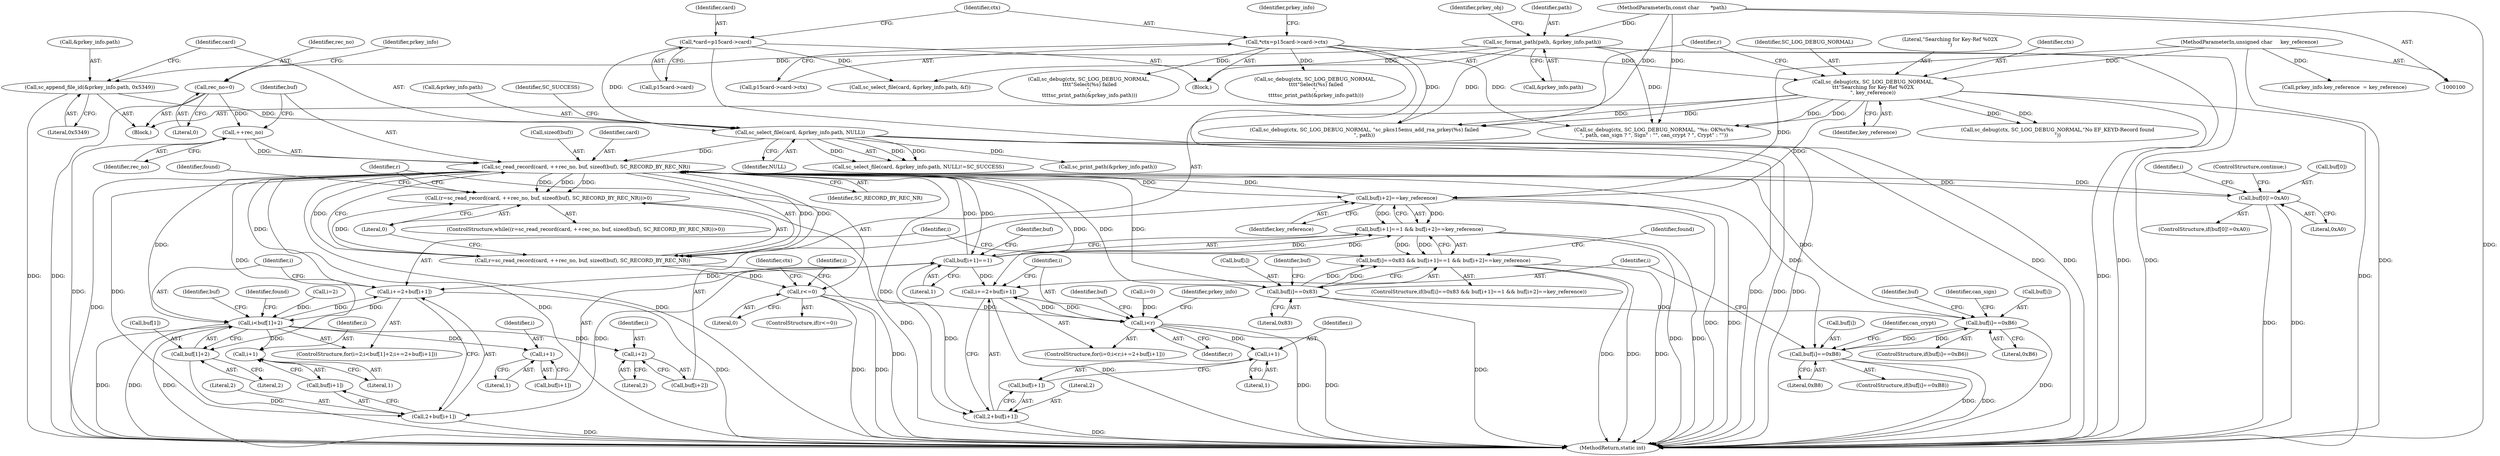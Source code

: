 digraph "0_OpenSC_8fe377e93b4b56060e5bbfb6f3142ceaeca744fa_20@API" {
"1000278" [label="(Call,sc_read_record(card, ++rec_no, buf, sizeof(buf), SC_RECORD_BY_REC_NR))"];
"1000249" [label="(Call,sc_select_file(card, &prkey_info.path, NULL))"];
"1000110" [label="(Call,*card=p15card->card)"];
"1000241" [label="(Call,sc_append_file_id(&prkey_info.path, 0x5349))"];
"1000166" [label="(Call,sc_format_path(path, &prkey_info.path))"];
"1000102" [label="(MethodParameterIn,const char       *path)"];
"1000280" [label="(Call,++rec_no)"];
"1000223" [label="(Call,rec_no=0)"];
"1000335" [label="(Call,buf[i+2]==key_reference)"];
"1000278" [label="(Call,sc_read_record(card, ++rec_no, buf, sizeof(buf), SC_RECORD_BY_REC_NR))"];
"1000322" [label="(Call,buf[i]==0x83)"];
"1000293" [label="(Call,buf[0]!=0xA0)"];
"1000328" [label="(Call,buf[i+1]==1)"];
"1000269" [label="(Call,sc_debug(ctx, SC_LOG_DEBUG_NORMAL,\n\t\t\t\"Searching for Key-Ref %02X\n\", key_reference))"];
"1000116" [label="(Call,*ctx=p15card->card->ctx)"];
"1000104" [label="(MethodParameterIn,unsigned char     key_reference)"];
"1000275" [label="(Call,(r=sc_read_record(card, ++rec_no, buf, sizeof(buf), SC_RECORD_BY_REC_NR))>0)"];
"1000276" [label="(Call,r=sc_read_record(card, ++rec_no, buf, sizeof(buf), SC_RECORD_BY_REC_NR))"];
"1000348" [label="(Call,r<=0)"];
"1000362" [label="(Call,i<r)"];
"1000365" [label="(Call,i+=2+buf[i+1])"];
"1000371" [label="(Call,i+1)"];
"1000303" [label="(Call,i<buf[1]+2)"];
"1000310" [label="(Call,i+=2+buf[i+1])"];
"1000316" [label="(Call,i+1)"];
"1000331" [label="(Call,i+1)"];
"1000338" [label="(Call,i+2)"];
"1000305" [label="(Call,buf[1]+2)"];
"1000312" [label="(Call,2+buf[i+1])"];
"1000321" [label="(Call,buf[i]==0x83 && buf[i+1]==1 && buf[i+2]==key_reference)"];
"1000376" [label="(Call,buf[i]==0xB6)"];
"1000384" [label="(Call,buf[i]==0xB8)"];
"1000327" [label="(Call,buf[i+1]==1 && buf[i+2]==key_reference)"];
"1000367" [label="(Call,2+buf[i+1])"];
"1000283" [label="(Call,sizeof(buf))"];
"1000224" [label="(Identifier,rec_no)"];
"1000241" [label="(Call,sc_append_file_id(&prkey_info.path, 0x5349))"];
"1000388" [label="(Literal,0xB8)"];
"1000385" [label="(Call,buf[i])"];
"1000275" [label="(Call,(r=sc_read_record(card, ++rec_no, buf, sizeof(buf), SC_RECORD_BY_REC_NR))>0)"];
"1000359" [label="(Call,i=0)"];
"1000279" [label="(Identifier,card)"];
"1000277" [label="(Identifier,r)"];
"1000118" [label="(Call,p15card->card->ctx)"];
"1000367" [label="(Call,2+buf[i+1])"];
"1000166" [label="(Call,sc_format_path(path, &prkey_info.path))"];
"1000386" [label="(Identifier,buf)"];
"1000335" [label="(Call,buf[i+2]==key_reference)"];
"1000250" [label="(Identifier,card)"];
"1000272" [label="(Literal,\"Searching for Key-Ref %02X\n\")"];
"1000369" [label="(Call,buf[i+1])"];
"1000442" [label="(Identifier,prkey_info)"];
"1000364" [label="(Identifier,r)"];
"1000375" [label="(ControlStructure,if(buf[i]==0xB6))"];
"1000301" [label="(Identifier,i)"];
"1000405" [label="(Call,sc_debug(ctx, SC_LOG_DEBUG_NORMAL,\n \t\t\t\t\"Select(%s) failed\n\",\n \t\t\t\tsc_print_path(&prkey_info.path)))"];
"1000332" [label="(Identifier,i)"];
"1000371" [label="(Call,i+1)"];
"1000298" [label="(ControlStructure,continue;)"];
"1000362" [label="(Call,i<r)"];
"1000312" [label="(Call,2+buf[i+1])"];
"1000297" [label="(Literal,0xA0)"];
"1000225" [label="(Literal,0)"];
"1000246" [label="(Literal,0x5349)"];
"1000322" [label="(Call,buf[i]==0x83)"];
"1000131" [label="(Identifier,prkey_info)"];
"1000270" [label="(Identifier,ctx)"];
"1000316" [label="(Call,i+1)"];
"1000339" [label="(Identifier,i)"];
"1000116" [label="(Call,*ctx=p15card->card->ctx)"];
"1000258" [label="(Call,sc_debug(ctx, SC_LOG_DEBUG_NORMAL,\n \t\t\t\t\"Select(%s) failed\n\",\n \t\t\t\tsc_print_path(&prkey_info.path)))"];
"1000330" [label="(Identifier,buf)"];
"1000299" [label="(ControlStructure,for(i=2;i<buf[1]+2;i+=2+buf[i+1]))"];
"1000496" [label="(MethodReturn,static int)"];
"1000336" [label="(Call,buf[i+2])"];
"1000366" [label="(Identifier,i)"];
"1000329" [label="(Call,buf[i+1])"];
"1000168" [label="(Call,&prkey_info.path)"];
"1000324" [label="(Identifier,buf)"];
"1000286" [label="(Literal,0)"];
"1000333" [label="(Literal,1)"];
"1000230" [label="(Identifier,prkey_info)"];
"1000327" [label="(Call,buf[i+1]==1 && buf[i+2]==key_reference)"];
"1000341" [label="(Identifier,key_reference)"];
"1000345" [label="(Identifier,found)"];
"1000117" [label="(Identifier,ctx)"];
"1000376" [label="(Call,buf[i]==0xB6)"];
"1000382" [label="(Identifier,can_sign)"];
"1000384" [label="(Call,buf[i]==0xB8)"];
"1000323" [label="(Call,buf[i])"];
"1000326" [label="(Literal,0x83)"];
"1000242" [label="(Call,&prkey_info.path)"];
"1000352" [label="(Call,sc_debug(ctx, SC_LOG_DEBUG_NORMAL,\"No EF_KEYD-Record found\n\"))"];
"1000282" [label="(Identifier,buf)"];
"1000306" [label="(Call,buf[1])"];
"1000102" [label="(MethodParameterIn,const char       *path)"];
"1000350" [label="(Literal,0)"];
"1000303" [label="(Call,i<buf[1]+2)"];
"1000300" [label="(Call,i=2)"];
"1000334" [label="(Literal,1)"];
"1000305" [label="(Call,buf[1]+2)"];
"1000474" [label="(Call,sc_debug(ctx, SC_LOG_DEBUG_NORMAL, \"sc_pkcs15emu_add_rsa_prkey(%s) failed\n\", path))"];
"1000104" [label="(MethodParameterIn,unsigned char     key_reference)"];
"1000285" [label="(Identifier,SC_RECORD_BY_REC_NR)"];
"1000309" [label="(Literal,2)"];
"1000343" [label="(Identifier,found)"];
"1000383" [label="(ControlStructure,if(buf[i]==0xB8))"];
"1000314" [label="(Call,buf[i+1])"];
"1000380" [label="(Literal,0xB6)"];
"1000337" [label="(Identifier,buf)"];
"1000292" [label="(ControlStructure,if(buf[0]!=0xA0))"];
"1000377" [label="(Call,buf[i])"];
"1000110" [label="(Call,*card=p15card->card)"];
"1000269" [label="(Call,sc_debug(ctx, SC_LOG_DEBUG_NORMAL,\n\t\t\t\"Searching for Key-Ref %02X\n\", key_reference))"];
"1000108" [label="(Block,)"];
"1000248" [label="(Call,sc_select_file(card, &prkey_info.path, NULL)!=SC_SUCCESS)"];
"1000363" [label="(Identifier,i)"];
"1000318" [label="(Literal,1)"];
"1000290" [label="(Identifier,found)"];
"1000112" [label="(Call,p15card->card)"];
"1000271" [label="(Identifier,SC_LOG_DEBUG_NORMAL)"];
"1000349" [label="(Identifier,r)"];
"1000293" [label="(Call,buf[0]!=0xA0)"];
"1000223" [label="(Call,rec_no=0)"];
"1000304" [label="(Identifier,i)"];
"1000365" [label="(Call,i+=2+buf[i+1])"];
"1000276" [label="(Call,r=sc_read_record(card, ++rec_no, buf, sizeof(buf), SC_RECORD_BY_REC_NR))"];
"1000262" [label="(Call,sc_print_path(&prkey_info.path))"];
"1000347" [label="(ControlStructure,if(r<=0))"];
"1000320" [label="(ControlStructure,if(buf[i]==0x83 && buf[i+1]==1 && buf[i+2]==key_reference))"];
"1000255" [label="(Identifier,NULL)"];
"1000294" [label="(Call,buf[0])"];
"1000338" [label="(Call,i+2)"];
"1000378" [label="(Identifier,buf)"];
"1000156" [label="(Call,prkey_info.key_reference  = key_reference)"];
"1000280" [label="(Call,++rec_no)"];
"1000348" [label="(Call,r<=0)"];
"1000321" [label="(Call,buf[i]==0x83 && buf[i+1]==1 && buf[i+2]==key_reference)"];
"1000372" [label="(Identifier,i)"];
"1000313" [label="(Literal,2)"];
"1000368" [label="(Literal,2)"];
"1000390" [label="(Identifier,can_crypt)"];
"1000174" [label="(Identifier,prkey_obj)"];
"1000251" [label="(Call,&prkey_info.path)"];
"1000256" [label="(Identifier,SC_SUCCESS)"];
"1000219" [label="(Block,)"];
"1000311" [label="(Identifier,i)"];
"1000395" [label="(Call,sc_select_file(card, &prkey_info.path, &f))"];
"1000281" [label="(Identifier,rec_no)"];
"1000328" [label="(Call,buf[i+1]==1)"];
"1000249" [label="(Call,sc_select_file(card, &prkey_info.path, NULL))"];
"1000273" [label="(Identifier,key_reference)"];
"1000111" [label="(Identifier,card)"];
"1000358" [label="(ControlStructure,for(i=0;i<r;i+=2+buf[i+1]))"];
"1000373" [label="(Literal,1)"];
"1000331" [label="(Call,i+1)"];
"1000340" [label="(Literal,2)"];
"1000360" [label="(Identifier,i)"];
"1000317" [label="(Identifier,i)"];
"1000278" [label="(Call,sc_read_record(card, ++rec_no, buf, sizeof(buf), SC_RECORD_BY_REC_NR))"];
"1000353" [label="(Identifier,ctx)"];
"1000481" [label="(Call,sc_debug(ctx, SC_LOG_DEBUG_NORMAL, \"%s: OK%s%s\n\", path, can_sign ? \", Sign\" : \"\", can_crypt ? \", Crypt\" : \"\"))"];
"1000167" [label="(Identifier,path)"];
"1000274" [label="(ControlStructure,while((r=sc_read_record(card, ++rec_no, buf, sizeof(buf), SC_RECORD_BY_REC_NR))>0))"];
"1000310" [label="(Call,i+=2+buf[i+1])"];
"1000278" -> "1000276"  [label="AST: "];
"1000278" -> "1000285"  [label="CFG: "];
"1000279" -> "1000278"  [label="AST: "];
"1000280" -> "1000278"  [label="AST: "];
"1000282" -> "1000278"  [label="AST: "];
"1000283" -> "1000278"  [label="AST: "];
"1000285" -> "1000278"  [label="AST: "];
"1000276" -> "1000278"  [label="CFG: "];
"1000278" -> "1000496"  [label="DDG: "];
"1000278" -> "1000496"  [label="DDG: "];
"1000278" -> "1000496"  [label="DDG: "];
"1000278" -> "1000275"  [label="DDG: "];
"1000278" -> "1000275"  [label="DDG: "];
"1000278" -> "1000275"  [label="DDG: "];
"1000278" -> "1000276"  [label="DDG: "];
"1000278" -> "1000276"  [label="DDG: "];
"1000278" -> "1000276"  [label="DDG: "];
"1000249" -> "1000278"  [label="DDG: "];
"1000280" -> "1000278"  [label="DDG: "];
"1000335" -> "1000278"  [label="DDG: "];
"1000322" -> "1000278"  [label="DDG: "];
"1000293" -> "1000278"  [label="DDG: "];
"1000328" -> "1000278"  [label="DDG: "];
"1000278" -> "1000293"  [label="DDG: "];
"1000278" -> "1000303"  [label="DDG: "];
"1000278" -> "1000305"  [label="DDG: "];
"1000278" -> "1000310"  [label="DDG: "];
"1000278" -> "1000312"  [label="DDG: "];
"1000278" -> "1000322"  [label="DDG: "];
"1000278" -> "1000328"  [label="DDG: "];
"1000278" -> "1000335"  [label="DDG: "];
"1000278" -> "1000365"  [label="DDG: "];
"1000278" -> "1000367"  [label="DDG: "];
"1000278" -> "1000376"  [label="DDG: "];
"1000278" -> "1000384"  [label="DDG: "];
"1000249" -> "1000248"  [label="AST: "];
"1000249" -> "1000255"  [label="CFG: "];
"1000250" -> "1000249"  [label="AST: "];
"1000251" -> "1000249"  [label="AST: "];
"1000255" -> "1000249"  [label="AST: "];
"1000256" -> "1000249"  [label="CFG: "];
"1000249" -> "1000496"  [label="DDG: "];
"1000249" -> "1000496"  [label="DDG: "];
"1000249" -> "1000496"  [label="DDG: "];
"1000249" -> "1000248"  [label="DDG: "];
"1000249" -> "1000248"  [label="DDG: "];
"1000249" -> "1000248"  [label="DDG: "];
"1000110" -> "1000249"  [label="DDG: "];
"1000241" -> "1000249"  [label="DDG: "];
"1000249" -> "1000262"  [label="DDG: "];
"1000110" -> "1000108"  [label="AST: "];
"1000110" -> "1000112"  [label="CFG: "];
"1000111" -> "1000110"  [label="AST: "];
"1000112" -> "1000110"  [label="AST: "];
"1000117" -> "1000110"  [label="CFG: "];
"1000110" -> "1000496"  [label="DDG: "];
"1000110" -> "1000395"  [label="DDG: "];
"1000241" -> "1000219"  [label="AST: "];
"1000241" -> "1000246"  [label="CFG: "];
"1000242" -> "1000241"  [label="AST: "];
"1000246" -> "1000241"  [label="AST: "];
"1000250" -> "1000241"  [label="CFG: "];
"1000241" -> "1000496"  [label="DDG: "];
"1000166" -> "1000241"  [label="DDG: "];
"1000166" -> "1000108"  [label="AST: "];
"1000166" -> "1000168"  [label="CFG: "];
"1000167" -> "1000166"  [label="AST: "];
"1000168" -> "1000166"  [label="AST: "];
"1000174" -> "1000166"  [label="CFG: "];
"1000166" -> "1000496"  [label="DDG: "];
"1000166" -> "1000496"  [label="DDG: "];
"1000102" -> "1000166"  [label="DDG: "];
"1000166" -> "1000395"  [label="DDG: "];
"1000166" -> "1000474"  [label="DDG: "];
"1000166" -> "1000481"  [label="DDG: "];
"1000102" -> "1000100"  [label="AST: "];
"1000102" -> "1000496"  [label="DDG: "];
"1000102" -> "1000474"  [label="DDG: "];
"1000102" -> "1000481"  [label="DDG: "];
"1000280" -> "1000281"  [label="CFG: "];
"1000281" -> "1000280"  [label="AST: "];
"1000282" -> "1000280"  [label="CFG: "];
"1000280" -> "1000496"  [label="DDG: "];
"1000223" -> "1000280"  [label="DDG: "];
"1000223" -> "1000219"  [label="AST: "];
"1000223" -> "1000225"  [label="CFG: "];
"1000224" -> "1000223"  [label="AST: "];
"1000225" -> "1000223"  [label="AST: "];
"1000230" -> "1000223"  [label="CFG: "];
"1000223" -> "1000496"  [label="DDG: "];
"1000335" -> "1000327"  [label="AST: "];
"1000335" -> "1000341"  [label="CFG: "];
"1000336" -> "1000335"  [label="AST: "];
"1000341" -> "1000335"  [label="AST: "];
"1000327" -> "1000335"  [label="CFG: "];
"1000335" -> "1000496"  [label="DDG: "];
"1000335" -> "1000496"  [label="DDG: "];
"1000335" -> "1000327"  [label="DDG: "];
"1000335" -> "1000327"  [label="DDG: "];
"1000269" -> "1000335"  [label="DDG: "];
"1000104" -> "1000335"  [label="DDG: "];
"1000322" -> "1000321"  [label="AST: "];
"1000322" -> "1000326"  [label="CFG: "];
"1000323" -> "1000322"  [label="AST: "];
"1000326" -> "1000322"  [label="AST: "];
"1000330" -> "1000322"  [label="CFG: "];
"1000321" -> "1000322"  [label="CFG: "];
"1000322" -> "1000496"  [label="DDG: "];
"1000322" -> "1000321"  [label="DDG: "];
"1000322" -> "1000321"  [label="DDG: "];
"1000322" -> "1000376"  [label="DDG: "];
"1000293" -> "1000292"  [label="AST: "];
"1000293" -> "1000297"  [label="CFG: "];
"1000294" -> "1000293"  [label="AST: "];
"1000297" -> "1000293"  [label="AST: "];
"1000298" -> "1000293"  [label="CFG: "];
"1000301" -> "1000293"  [label="CFG: "];
"1000293" -> "1000496"  [label="DDG: "];
"1000293" -> "1000496"  [label="DDG: "];
"1000328" -> "1000327"  [label="AST: "];
"1000328" -> "1000334"  [label="CFG: "];
"1000329" -> "1000328"  [label="AST: "];
"1000334" -> "1000328"  [label="AST: "];
"1000337" -> "1000328"  [label="CFG: "];
"1000327" -> "1000328"  [label="CFG: "];
"1000328" -> "1000310"  [label="DDG: "];
"1000328" -> "1000312"  [label="DDG: "];
"1000328" -> "1000327"  [label="DDG: "];
"1000328" -> "1000327"  [label="DDG: "];
"1000328" -> "1000365"  [label="DDG: "];
"1000328" -> "1000367"  [label="DDG: "];
"1000269" -> "1000219"  [label="AST: "];
"1000269" -> "1000273"  [label="CFG: "];
"1000270" -> "1000269"  [label="AST: "];
"1000271" -> "1000269"  [label="AST: "];
"1000272" -> "1000269"  [label="AST: "];
"1000273" -> "1000269"  [label="AST: "];
"1000277" -> "1000269"  [label="CFG: "];
"1000269" -> "1000496"  [label="DDG: "];
"1000269" -> "1000496"  [label="DDG: "];
"1000116" -> "1000269"  [label="DDG: "];
"1000104" -> "1000269"  [label="DDG: "];
"1000269" -> "1000352"  [label="DDG: "];
"1000269" -> "1000352"  [label="DDG: "];
"1000269" -> "1000474"  [label="DDG: "];
"1000269" -> "1000474"  [label="DDG: "];
"1000269" -> "1000481"  [label="DDG: "];
"1000269" -> "1000481"  [label="DDG: "];
"1000116" -> "1000108"  [label="AST: "];
"1000116" -> "1000118"  [label="CFG: "];
"1000117" -> "1000116"  [label="AST: "];
"1000118" -> "1000116"  [label="AST: "];
"1000131" -> "1000116"  [label="CFG: "];
"1000116" -> "1000496"  [label="DDG: "];
"1000116" -> "1000258"  [label="DDG: "];
"1000116" -> "1000405"  [label="DDG: "];
"1000116" -> "1000474"  [label="DDG: "];
"1000116" -> "1000481"  [label="DDG: "];
"1000104" -> "1000100"  [label="AST: "];
"1000104" -> "1000496"  [label="DDG: "];
"1000104" -> "1000156"  [label="DDG: "];
"1000275" -> "1000274"  [label="AST: "];
"1000275" -> "1000286"  [label="CFG: "];
"1000276" -> "1000275"  [label="AST: "];
"1000286" -> "1000275"  [label="AST: "];
"1000290" -> "1000275"  [label="CFG: "];
"1000349" -> "1000275"  [label="CFG: "];
"1000275" -> "1000496"  [label="DDG: "];
"1000276" -> "1000275"  [label="DDG: "];
"1000277" -> "1000276"  [label="AST: "];
"1000286" -> "1000276"  [label="CFG: "];
"1000276" -> "1000496"  [label="DDG: "];
"1000276" -> "1000348"  [label="DDG: "];
"1000348" -> "1000347"  [label="AST: "];
"1000348" -> "1000350"  [label="CFG: "];
"1000349" -> "1000348"  [label="AST: "];
"1000350" -> "1000348"  [label="AST: "];
"1000353" -> "1000348"  [label="CFG: "];
"1000360" -> "1000348"  [label="CFG: "];
"1000348" -> "1000496"  [label="DDG: "];
"1000348" -> "1000496"  [label="DDG: "];
"1000348" -> "1000362"  [label="DDG: "];
"1000362" -> "1000358"  [label="AST: "];
"1000362" -> "1000364"  [label="CFG: "];
"1000363" -> "1000362"  [label="AST: "];
"1000364" -> "1000362"  [label="AST: "];
"1000378" -> "1000362"  [label="CFG: "];
"1000442" -> "1000362"  [label="CFG: "];
"1000362" -> "1000496"  [label="DDG: "];
"1000362" -> "1000496"  [label="DDG: "];
"1000365" -> "1000362"  [label="DDG: "];
"1000359" -> "1000362"  [label="DDG: "];
"1000362" -> "1000365"  [label="DDG: "];
"1000362" -> "1000371"  [label="DDG: "];
"1000365" -> "1000358"  [label="AST: "];
"1000365" -> "1000367"  [label="CFG: "];
"1000366" -> "1000365"  [label="AST: "];
"1000367" -> "1000365"  [label="AST: "];
"1000363" -> "1000365"  [label="CFG: "];
"1000365" -> "1000496"  [label="DDG: "];
"1000371" -> "1000369"  [label="AST: "];
"1000371" -> "1000373"  [label="CFG: "];
"1000372" -> "1000371"  [label="AST: "];
"1000373" -> "1000371"  [label="AST: "];
"1000369" -> "1000371"  [label="CFG: "];
"1000303" -> "1000299"  [label="AST: "];
"1000303" -> "1000305"  [label="CFG: "];
"1000304" -> "1000303"  [label="AST: "];
"1000305" -> "1000303"  [label="AST: "];
"1000324" -> "1000303"  [label="CFG: "];
"1000345" -> "1000303"  [label="CFG: "];
"1000303" -> "1000496"  [label="DDG: "];
"1000303" -> "1000496"  [label="DDG: "];
"1000303" -> "1000496"  [label="DDG: "];
"1000310" -> "1000303"  [label="DDG: "];
"1000300" -> "1000303"  [label="DDG: "];
"1000303" -> "1000310"  [label="DDG: "];
"1000303" -> "1000316"  [label="DDG: "];
"1000303" -> "1000331"  [label="DDG: "];
"1000303" -> "1000338"  [label="DDG: "];
"1000310" -> "1000299"  [label="AST: "];
"1000310" -> "1000312"  [label="CFG: "];
"1000311" -> "1000310"  [label="AST: "];
"1000312" -> "1000310"  [label="AST: "];
"1000304" -> "1000310"  [label="CFG: "];
"1000310" -> "1000496"  [label="DDG: "];
"1000316" -> "1000314"  [label="AST: "];
"1000316" -> "1000318"  [label="CFG: "];
"1000317" -> "1000316"  [label="AST: "];
"1000318" -> "1000316"  [label="AST: "];
"1000314" -> "1000316"  [label="CFG: "];
"1000331" -> "1000329"  [label="AST: "];
"1000331" -> "1000333"  [label="CFG: "];
"1000332" -> "1000331"  [label="AST: "];
"1000333" -> "1000331"  [label="AST: "];
"1000329" -> "1000331"  [label="CFG: "];
"1000338" -> "1000336"  [label="AST: "];
"1000338" -> "1000340"  [label="CFG: "];
"1000339" -> "1000338"  [label="AST: "];
"1000340" -> "1000338"  [label="AST: "];
"1000336" -> "1000338"  [label="CFG: "];
"1000305" -> "1000309"  [label="CFG: "];
"1000306" -> "1000305"  [label="AST: "];
"1000309" -> "1000305"  [label="AST: "];
"1000305" -> "1000496"  [label="DDG: "];
"1000312" -> "1000314"  [label="CFG: "];
"1000313" -> "1000312"  [label="AST: "];
"1000314" -> "1000312"  [label="AST: "];
"1000312" -> "1000496"  [label="DDG: "];
"1000321" -> "1000320"  [label="AST: "];
"1000321" -> "1000327"  [label="CFG: "];
"1000327" -> "1000321"  [label="AST: "];
"1000343" -> "1000321"  [label="CFG: "];
"1000311" -> "1000321"  [label="CFG: "];
"1000321" -> "1000496"  [label="DDG: "];
"1000321" -> "1000496"  [label="DDG: "];
"1000321" -> "1000496"  [label="DDG: "];
"1000327" -> "1000321"  [label="DDG: "];
"1000327" -> "1000321"  [label="DDG: "];
"1000376" -> "1000375"  [label="AST: "];
"1000376" -> "1000380"  [label="CFG: "];
"1000377" -> "1000376"  [label="AST: "];
"1000380" -> "1000376"  [label="AST: "];
"1000382" -> "1000376"  [label="CFG: "];
"1000386" -> "1000376"  [label="CFG: "];
"1000376" -> "1000496"  [label="DDG: "];
"1000384" -> "1000376"  [label="DDG: "];
"1000376" -> "1000384"  [label="DDG: "];
"1000384" -> "1000383"  [label="AST: "];
"1000384" -> "1000388"  [label="CFG: "];
"1000385" -> "1000384"  [label="AST: "];
"1000388" -> "1000384"  [label="AST: "];
"1000390" -> "1000384"  [label="CFG: "];
"1000366" -> "1000384"  [label="CFG: "];
"1000384" -> "1000496"  [label="DDG: "];
"1000384" -> "1000496"  [label="DDG: "];
"1000327" -> "1000496"  [label="DDG: "];
"1000327" -> "1000496"  [label="DDG: "];
"1000367" -> "1000369"  [label="CFG: "];
"1000368" -> "1000367"  [label="AST: "];
"1000369" -> "1000367"  [label="AST: "];
"1000367" -> "1000496"  [label="DDG: "];
}
